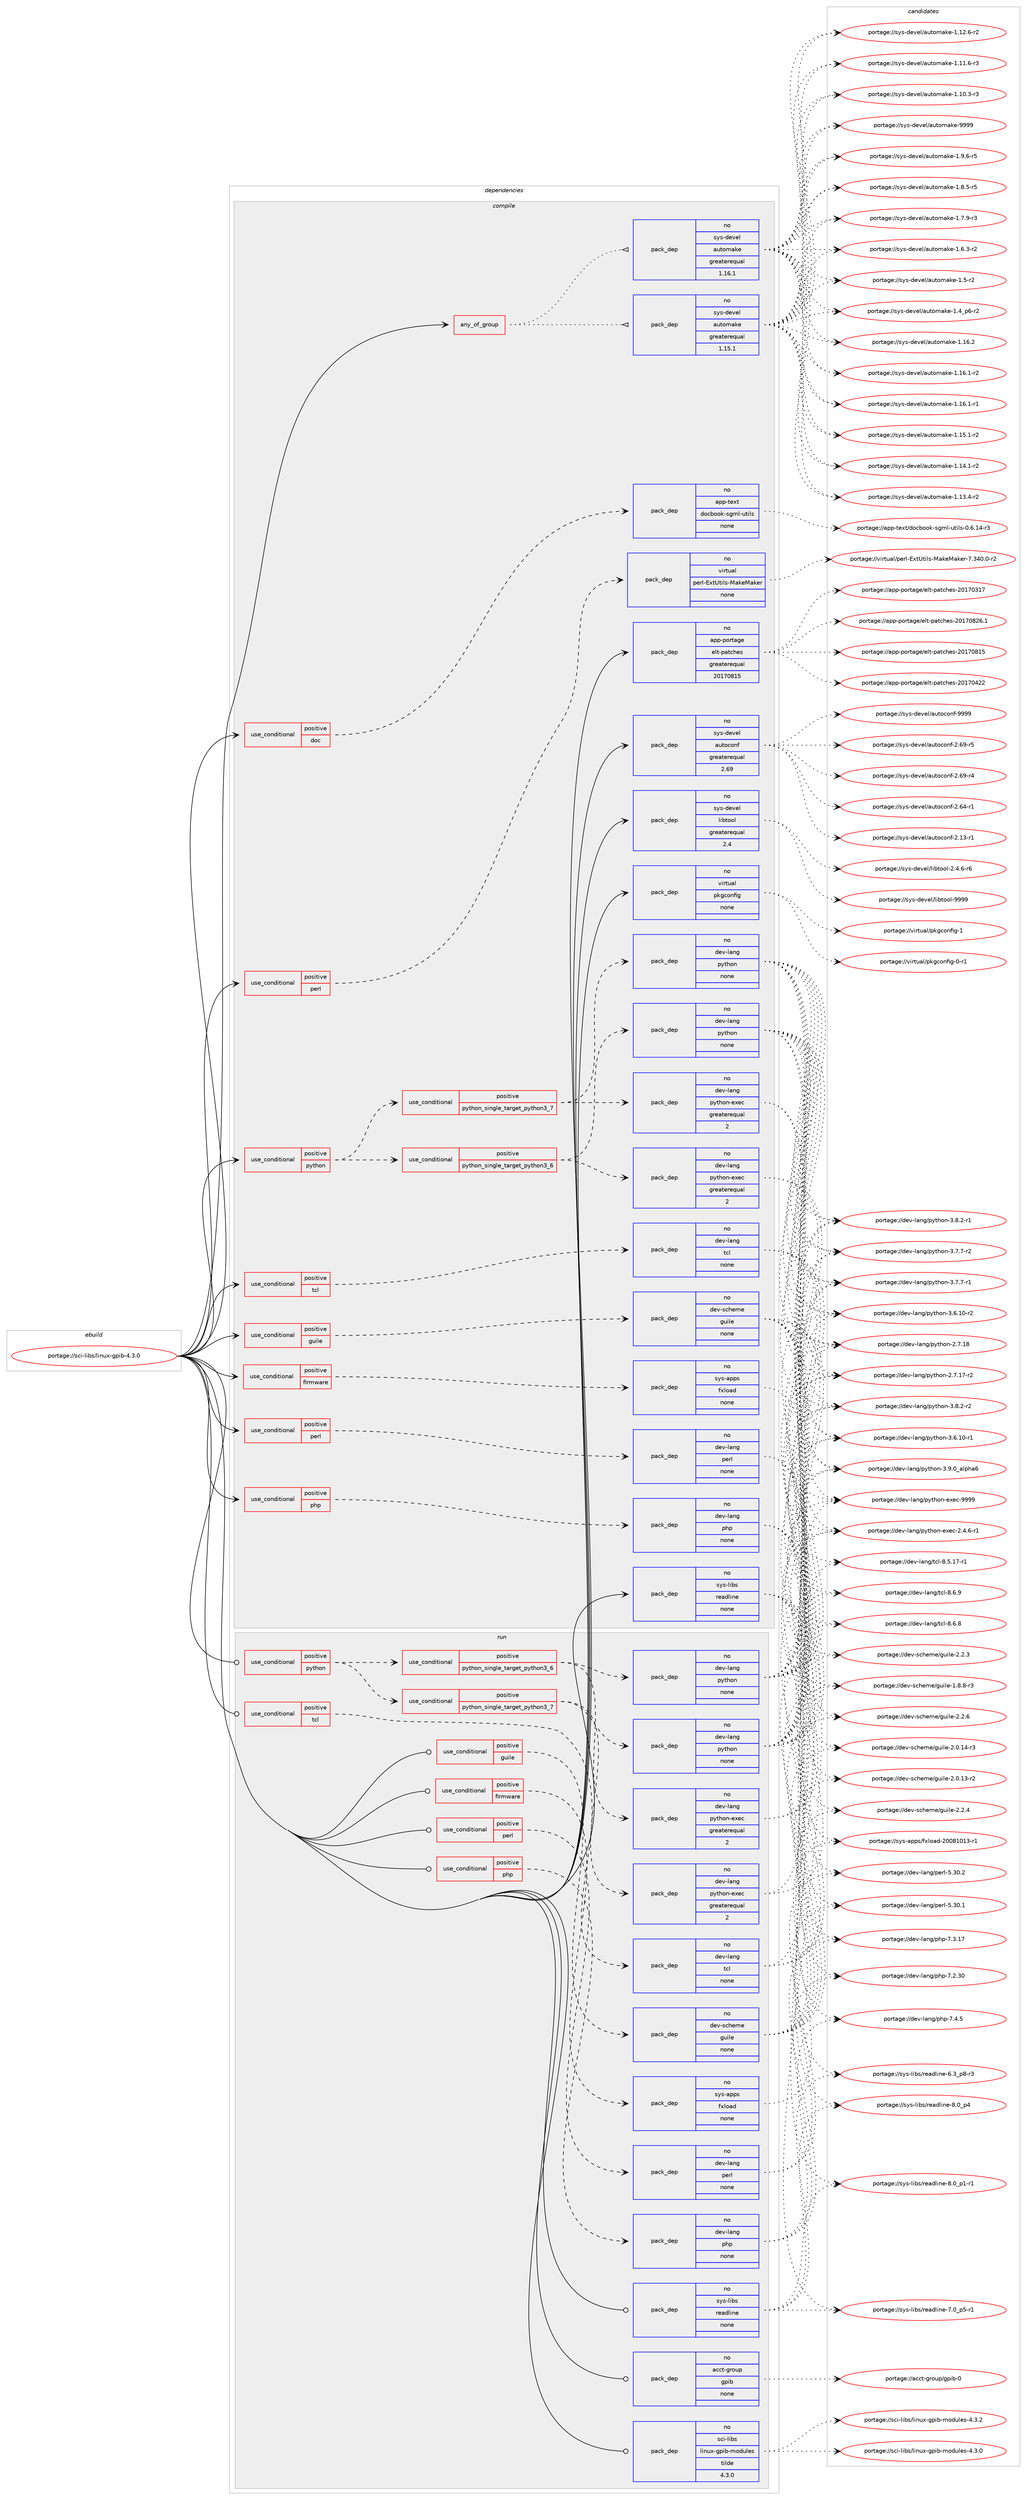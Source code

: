 digraph prolog {

# *************
# Graph options
# *************

newrank=true;
concentrate=true;
compound=true;
graph [rankdir=LR,fontname=Helvetica,fontsize=10,ranksep=1.5];#, ranksep=2.5, nodesep=0.2];
edge  [arrowhead=vee];
node  [fontname=Helvetica,fontsize=10];

# **********
# The ebuild
# **********

subgraph cluster_leftcol {
color=gray;
rank=same;
label=<<i>ebuild</i>>;
id [label="portage://sci-libs/linux-gpib-4.3.0", color=red, width=4, href="../sci-libs/linux-gpib-4.3.0.svg"];
}

# ****************
# The dependencies
# ****************

subgraph cluster_midcol {
color=gray;
label=<<i>dependencies</i>>;
subgraph cluster_compile {
fillcolor="#eeeeee";
style=filled;
label=<<i>compile</i>>;
subgraph any114 {
dependency9931 [label=<<TABLE BORDER="0" CELLBORDER="1" CELLSPACING="0" CELLPADDING="4"><TR><TD CELLPADDING="10">any_of_group</TD></TR></TABLE>>, shape=none, color=red];subgraph pack7946 {
dependency9932 [label=<<TABLE BORDER="0" CELLBORDER="1" CELLSPACING="0" CELLPADDING="4" WIDTH="220"><TR><TD ROWSPAN="6" CELLPADDING="30">pack_dep</TD></TR><TR><TD WIDTH="110">no</TD></TR><TR><TD>sys-devel</TD></TR><TR><TD>automake</TD></TR><TR><TD>greaterequal</TD></TR><TR><TD>1.16.1</TD></TR></TABLE>>, shape=none, color=blue];
}
dependency9931:e -> dependency9932:w [weight=20,style="dotted",arrowhead="oinv"];
subgraph pack7947 {
dependency9933 [label=<<TABLE BORDER="0" CELLBORDER="1" CELLSPACING="0" CELLPADDING="4" WIDTH="220"><TR><TD ROWSPAN="6" CELLPADDING="30">pack_dep</TD></TR><TR><TD WIDTH="110">no</TD></TR><TR><TD>sys-devel</TD></TR><TR><TD>automake</TD></TR><TR><TD>greaterequal</TD></TR><TR><TD>1.15.1</TD></TR></TABLE>>, shape=none, color=blue];
}
dependency9931:e -> dependency9933:w [weight=20,style="dotted",arrowhead="oinv"];
}
id:e -> dependency9931:w [weight=20,style="solid",arrowhead="vee"];
subgraph cond1862 {
dependency9934 [label=<<TABLE BORDER="0" CELLBORDER="1" CELLSPACING="0" CELLPADDING="4"><TR><TD ROWSPAN="3" CELLPADDING="10">use_conditional</TD></TR><TR><TD>positive</TD></TR><TR><TD>doc</TD></TR></TABLE>>, shape=none, color=red];
subgraph pack7948 {
dependency9935 [label=<<TABLE BORDER="0" CELLBORDER="1" CELLSPACING="0" CELLPADDING="4" WIDTH="220"><TR><TD ROWSPAN="6" CELLPADDING="30">pack_dep</TD></TR><TR><TD WIDTH="110">no</TD></TR><TR><TD>app-text</TD></TR><TR><TD>docbook-sgml-utils</TD></TR><TR><TD>none</TD></TR><TR><TD></TD></TR></TABLE>>, shape=none, color=blue];
}
dependency9934:e -> dependency9935:w [weight=20,style="dashed",arrowhead="vee"];
}
id:e -> dependency9934:w [weight=20,style="solid",arrowhead="vee"];
subgraph cond1863 {
dependency9936 [label=<<TABLE BORDER="0" CELLBORDER="1" CELLSPACING="0" CELLPADDING="4"><TR><TD ROWSPAN="3" CELLPADDING="10">use_conditional</TD></TR><TR><TD>positive</TD></TR><TR><TD>firmware</TD></TR></TABLE>>, shape=none, color=red];
subgraph pack7949 {
dependency9937 [label=<<TABLE BORDER="0" CELLBORDER="1" CELLSPACING="0" CELLPADDING="4" WIDTH="220"><TR><TD ROWSPAN="6" CELLPADDING="30">pack_dep</TD></TR><TR><TD WIDTH="110">no</TD></TR><TR><TD>sys-apps</TD></TR><TR><TD>fxload</TD></TR><TR><TD>none</TD></TR><TR><TD></TD></TR></TABLE>>, shape=none, color=blue];
}
dependency9936:e -> dependency9937:w [weight=20,style="dashed",arrowhead="vee"];
}
id:e -> dependency9936:w [weight=20,style="solid",arrowhead="vee"];
subgraph cond1864 {
dependency9938 [label=<<TABLE BORDER="0" CELLBORDER="1" CELLSPACING="0" CELLPADDING="4"><TR><TD ROWSPAN="3" CELLPADDING="10">use_conditional</TD></TR><TR><TD>positive</TD></TR><TR><TD>guile</TD></TR></TABLE>>, shape=none, color=red];
subgraph pack7950 {
dependency9939 [label=<<TABLE BORDER="0" CELLBORDER="1" CELLSPACING="0" CELLPADDING="4" WIDTH="220"><TR><TD ROWSPAN="6" CELLPADDING="30">pack_dep</TD></TR><TR><TD WIDTH="110">no</TD></TR><TR><TD>dev-scheme</TD></TR><TR><TD>guile</TD></TR><TR><TD>none</TD></TR><TR><TD></TD></TR></TABLE>>, shape=none, color=blue];
}
dependency9938:e -> dependency9939:w [weight=20,style="dashed",arrowhead="vee"];
}
id:e -> dependency9938:w [weight=20,style="solid",arrowhead="vee"];
subgraph cond1865 {
dependency9940 [label=<<TABLE BORDER="0" CELLBORDER="1" CELLSPACING="0" CELLPADDING="4"><TR><TD ROWSPAN="3" CELLPADDING="10">use_conditional</TD></TR><TR><TD>positive</TD></TR><TR><TD>perl</TD></TR></TABLE>>, shape=none, color=red];
subgraph pack7951 {
dependency9941 [label=<<TABLE BORDER="0" CELLBORDER="1" CELLSPACING="0" CELLPADDING="4" WIDTH="220"><TR><TD ROWSPAN="6" CELLPADDING="30">pack_dep</TD></TR><TR><TD WIDTH="110">no</TD></TR><TR><TD>dev-lang</TD></TR><TR><TD>perl</TD></TR><TR><TD>none</TD></TR><TR><TD></TD></TR></TABLE>>, shape=none, color=blue];
}
dependency9940:e -> dependency9941:w [weight=20,style="dashed",arrowhead="vee"];
}
id:e -> dependency9940:w [weight=20,style="solid",arrowhead="vee"];
subgraph cond1866 {
dependency9942 [label=<<TABLE BORDER="0" CELLBORDER="1" CELLSPACING="0" CELLPADDING="4"><TR><TD ROWSPAN="3" CELLPADDING="10">use_conditional</TD></TR><TR><TD>positive</TD></TR><TR><TD>perl</TD></TR></TABLE>>, shape=none, color=red];
subgraph pack7952 {
dependency9943 [label=<<TABLE BORDER="0" CELLBORDER="1" CELLSPACING="0" CELLPADDING="4" WIDTH="220"><TR><TD ROWSPAN="6" CELLPADDING="30">pack_dep</TD></TR><TR><TD WIDTH="110">no</TD></TR><TR><TD>virtual</TD></TR><TR><TD>perl-ExtUtils-MakeMaker</TD></TR><TR><TD>none</TD></TR><TR><TD></TD></TR></TABLE>>, shape=none, color=blue];
}
dependency9942:e -> dependency9943:w [weight=20,style="dashed",arrowhead="vee"];
}
id:e -> dependency9942:w [weight=20,style="solid",arrowhead="vee"];
subgraph cond1867 {
dependency9944 [label=<<TABLE BORDER="0" CELLBORDER="1" CELLSPACING="0" CELLPADDING="4"><TR><TD ROWSPAN="3" CELLPADDING="10">use_conditional</TD></TR><TR><TD>positive</TD></TR><TR><TD>php</TD></TR></TABLE>>, shape=none, color=red];
subgraph pack7953 {
dependency9945 [label=<<TABLE BORDER="0" CELLBORDER="1" CELLSPACING="0" CELLPADDING="4" WIDTH="220"><TR><TD ROWSPAN="6" CELLPADDING="30">pack_dep</TD></TR><TR><TD WIDTH="110">no</TD></TR><TR><TD>dev-lang</TD></TR><TR><TD>php</TD></TR><TR><TD>none</TD></TR><TR><TD></TD></TR></TABLE>>, shape=none, color=blue];
}
dependency9944:e -> dependency9945:w [weight=20,style="dashed",arrowhead="vee"];
}
id:e -> dependency9944:w [weight=20,style="solid",arrowhead="vee"];
subgraph cond1868 {
dependency9946 [label=<<TABLE BORDER="0" CELLBORDER="1" CELLSPACING="0" CELLPADDING="4"><TR><TD ROWSPAN="3" CELLPADDING="10">use_conditional</TD></TR><TR><TD>positive</TD></TR><TR><TD>python</TD></TR></TABLE>>, shape=none, color=red];
subgraph cond1869 {
dependency9947 [label=<<TABLE BORDER="0" CELLBORDER="1" CELLSPACING="0" CELLPADDING="4"><TR><TD ROWSPAN="3" CELLPADDING="10">use_conditional</TD></TR><TR><TD>positive</TD></TR><TR><TD>python_single_target_python3_6</TD></TR></TABLE>>, shape=none, color=red];
subgraph pack7954 {
dependency9948 [label=<<TABLE BORDER="0" CELLBORDER="1" CELLSPACING="0" CELLPADDING="4" WIDTH="220"><TR><TD ROWSPAN="6" CELLPADDING="30">pack_dep</TD></TR><TR><TD WIDTH="110">no</TD></TR><TR><TD>dev-lang</TD></TR><TR><TD>python</TD></TR><TR><TD>none</TD></TR><TR><TD></TD></TR></TABLE>>, shape=none, color=blue];
}
dependency9947:e -> dependency9948:w [weight=20,style="dashed",arrowhead="vee"];
subgraph pack7955 {
dependency9949 [label=<<TABLE BORDER="0" CELLBORDER="1" CELLSPACING="0" CELLPADDING="4" WIDTH="220"><TR><TD ROWSPAN="6" CELLPADDING="30">pack_dep</TD></TR><TR><TD WIDTH="110">no</TD></TR><TR><TD>dev-lang</TD></TR><TR><TD>python-exec</TD></TR><TR><TD>greaterequal</TD></TR><TR><TD>2</TD></TR></TABLE>>, shape=none, color=blue];
}
dependency9947:e -> dependency9949:w [weight=20,style="dashed",arrowhead="vee"];
}
dependency9946:e -> dependency9947:w [weight=20,style="dashed",arrowhead="vee"];
subgraph cond1870 {
dependency9950 [label=<<TABLE BORDER="0" CELLBORDER="1" CELLSPACING="0" CELLPADDING="4"><TR><TD ROWSPAN="3" CELLPADDING="10">use_conditional</TD></TR><TR><TD>positive</TD></TR><TR><TD>python_single_target_python3_7</TD></TR></TABLE>>, shape=none, color=red];
subgraph pack7956 {
dependency9951 [label=<<TABLE BORDER="0" CELLBORDER="1" CELLSPACING="0" CELLPADDING="4" WIDTH="220"><TR><TD ROWSPAN="6" CELLPADDING="30">pack_dep</TD></TR><TR><TD WIDTH="110">no</TD></TR><TR><TD>dev-lang</TD></TR><TR><TD>python</TD></TR><TR><TD>none</TD></TR><TR><TD></TD></TR></TABLE>>, shape=none, color=blue];
}
dependency9950:e -> dependency9951:w [weight=20,style="dashed",arrowhead="vee"];
subgraph pack7957 {
dependency9952 [label=<<TABLE BORDER="0" CELLBORDER="1" CELLSPACING="0" CELLPADDING="4" WIDTH="220"><TR><TD ROWSPAN="6" CELLPADDING="30">pack_dep</TD></TR><TR><TD WIDTH="110">no</TD></TR><TR><TD>dev-lang</TD></TR><TR><TD>python-exec</TD></TR><TR><TD>greaterequal</TD></TR><TR><TD>2</TD></TR></TABLE>>, shape=none, color=blue];
}
dependency9950:e -> dependency9952:w [weight=20,style="dashed",arrowhead="vee"];
}
dependency9946:e -> dependency9950:w [weight=20,style="dashed",arrowhead="vee"];
}
id:e -> dependency9946:w [weight=20,style="solid",arrowhead="vee"];
subgraph cond1871 {
dependency9953 [label=<<TABLE BORDER="0" CELLBORDER="1" CELLSPACING="0" CELLPADDING="4"><TR><TD ROWSPAN="3" CELLPADDING="10">use_conditional</TD></TR><TR><TD>positive</TD></TR><TR><TD>tcl</TD></TR></TABLE>>, shape=none, color=red];
subgraph pack7958 {
dependency9954 [label=<<TABLE BORDER="0" CELLBORDER="1" CELLSPACING="0" CELLPADDING="4" WIDTH="220"><TR><TD ROWSPAN="6" CELLPADDING="30">pack_dep</TD></TR><TR><TD WIDTH="110">no</TD></TR><TR><TD>dev-lang</TD></TR><TR><TD>tcl</TD></TR><TR><TD>none</TD></TR><TR><TD></TD></TR></TABLE>>, shape=none, color=blue];
}
dependency9953:e -> dependency9954:w [weight=20,style="dashed",arrowhead="vee"];
}
id:e -> dependency9953:w [weight=20,style="solid",arrowhead="vee"];
subgraph pack7959 {
dependency9955 [label=<<TABLE BORDER="0" CELLBORDER="1" CELLSPACING="0" CELLPADDING="4" WIDTH="220"><TR><TD ROWSPAN="6" CELLPADDING="30">pack_dep</TD></TR><TR><TD WIDTH="110">no</TD></TR><TR><TD>app-portage</TD></TR><TR><TD>elt-patches</TD></TR><TR><TD>greaterequal</TD></TR><TR><TD>20170815</TD></TR></TABLE>>, shape=none, color=blue];
}
id:e -> dependency9955:w [weight=20,style="solid",arrowhead="vee"];
subgraph pack7960 {
dependency9956 [label=<<TABLE BORDER="0" CELLBORDER="1" CELLSPACING="0" CELLPADDING="4" WIDTH="220"><TR><TD ROWSPAN="6" CELLPADDING="30">pack_dep</TD></TR><TR><TD WIDTH="110">no</TD></TR><TR><TD>sys-devel</TD></TR><TR><TD>autoconf</TD></TR><TR><TD>greaterequal</TD></TR><TR><TD>2.69</TD></TR></TABLE>>, shape=none, color=blue];
}
id:e -> dependency9956:w [weight=20,style="solid",arrowhead="vee"];
subgraph pack7961 {
dependency9957 [label=<<TABLE BORDER="0" CELLBORDER="1" CELLSPACING="0" CELLPADDING="4" WIDTH="220"><TR><TD ROWSPAN="6" CELLPADDING="30">pack_dep</TD></TR><TR><TD WIDTH="110">no</TD></TR><TR><TD>sys-devel</TD></TR><TR><TD>libtool</TD></TR><TR><TD>greaterequal</TD></TR><TR><TD>2.4</TD></TR></TABLE>>, shape=none, color=blue];
}
id:e -> dependency9957:w [weight=20,style="solid",arrowhead="vee"];
subgraph pack7962 {
dependency9958 [label=<<TABLE BORDER="0" CELLBORDER="1" CELLSPACING="0" CELLPADDING="4" WIDTH="220"><TR><TD ROWSPAN="6" CELLPADDING="30">pack_dep</TD></TR><TR><TD WIDTH="110">no</TD></TR><TR><TD>sys-libs</TD></TR><TR><TD>readline</TD></TR><TR><TD>none</TD></TR><TR><TD></TD></TR></TABLE>>, shape=none, color=blue];
}
id:e -> dependency9958:w [weight=20,style="solid",arrowhead="vee"];
subgraph pack7963 {
dependency9959 [label=<<TABLE BORDER="0" CELLBORDER="1" CELLSPACING="0" CELLPADDING="4" WIDTH="220"><TR><TD ROWSPAN="6" CELLPADDING="30">pack_dep</TD></TR><TR><TD WIDTH="110">no</TD></TR><TR><TD>virtual</TD></TR><TR><TD>pkgconfig</TD></TR><TR><TD>none</TD></TR><TR><TD></TD></TR></TABLE>>, shape=none, color=blue];
}
id:e -> dependency9959:w [weight=20,style="solid",arrowhead="vee"];
}
subgraph cluster_compileandrun {
fillcolor="#eeeeee";
style=filled;
label=<<i>compile and run</i>>;
}
subgraph cluster_run {
fillcolor="#eeeeee";
style=filled;
label=<<i>run</i>>;
subgraph cond1872 {
dependency9960 [label=<<TABLE BORDER="0" CELLBORDER="1" CELLSPACING="0" CELLPADDING="4"><TR><TD ROWSPAN="3" CELLPADDING="10">use_conditional</TD></TR><TR><TD>positive</TD></TR><TR><TD>firmware</TD></TR></TABLE>>, shape=none, color=red];
subgraph pack7964 {
dependency9961 [label=<<TABLE BORDER="0" CELLBORDER="1" CELLSPACING="0" CELLPADDING="4" WIDTH="220"><TR><TD ROWSPAN="6" CELLPADDING="30">pack_dep</TD></TR><TR><TD WIDTH="110">no</TD></TR><TR><TD>sys-apps</TD></TR><TR><TD>fxload</TD></TR><TR><TD>none</TD></TR><TR><TD></TD></TR></TABLE>>, shape=none, color=blue];
}
dependency9960:e -> dependency9961:w [weight=20,style="dashed",arrowhead="vee"];
}
id:e -> dependency9960:w [weight=20,style="solid",arrowhead="odot"];
subgraph cond1873 {
dependency9962 [label=<<TABLE BORDER="0" CELLBORDER="1" CELLSPACING="0" CELLPADDING="4"><TR><TD ROWSPAN="3" CELLPADDING="10">use_conditional</TD></TR><TR><TD>positive</TD></TR><TR><TD>guile</TD></TR></TABLE>>, shape=none, color=red];
subgraph pack7965 {
dependency9963 [label=<<TABLE BORDER="0" CELLBORDER="1" CELLSPACING="0" CELLPADDING="4" WIDTH="220"><TR><TD ROWSPAN="6" CELLPADDING="30">pack_dep</TD></TR><TR><TD WIDTH="110">no</TD></TR><TR><TD>dev-scheme</TD></TR><TR><TD>guile</TD></TR><TR><TD>none</TD></TR><TR><TD></TD></TR></TABLE>>, shape=none, color=blue];
}
dependency9962:e -> dependency9963:w [weight=20,style="dashed",arrowhead="vee"];
}
id:e -> dependency9962:w [weight=20,style="solid",arrowhead="odot"];
subgraph cond1874 {
dependency9964 [label=<<TABLE BORDER="0" CELLBORDER="1" CELLSPACING="0" CELLPADDING="4"><TR><TD ROWSPAN="3" CELLPADDING="10">use_conditional</TD></TR><TR><TD>positive</TD></TR><TR><TD>perl</TD></TR></TABLE>>, shape=none, color=red];
subgraph pack7966 {
dependency9965 [label=<<TABLE BORDER="0" CELLBORDER="1" CELLSPACING="0" CELLPADDING="4" WIDTH="220"><TR><TD ROWSPAN="6" CELLPADDING="30">pack_dep</TD></TR><TR><TD WIDTH="110">no</TD></TR><TR><TD>dev-lang</TD></TR><TR><TD>perl</TD></TR><TR><TD>none</TD></TR><TR><TD></TD></TR></TABLE>>, shape=none, color=blue];
}
dependency9964:e -> dependency9965:w [weight=20,style="dashed",arrowhead="vee"];
}
id:e -> dependency9964:w [weight=20,style="solid",arrowhead="odot"];
subgraph cond1875 {
dependency9966 [label=<<TABLE BORDER="0" CELLBORDER="1" CELLSPACING="0" CELLPADDING="4"><TR><TD ROWSPAN="3" CELLPADDING="10">use_conditional</TD></TR><TR><TD>positive</TD></TR><TR><TD>php</TD></TR></TABLE>>, shape=none, color=red];
subgraph pack7967 {
dependency9967 [label=<<TABLE BORDER="0" CELLBORDER="1" CELLSPACING="0" CELLPADDING="4" WIDTH="220"><TR><TD ROWSPAN="6" CELLPADDING="30">pack_dep</TD></TR><TR><TD WIDTH="110">no</TD></TR><TR><TD>dev-lang</TD></TR><TR><TD>php</TD></TR><TR><TD>none</TD></TR><TR><TD></TD></TR></TABLE>>, shape=none, color=blue];
}
dependency9966:e -> dependency9967:w [weight=20,style="dashed",arrowhead="vee"];
}
id:e -> dependency9966:w [weight=20,style="solid",arrowhead="odot"];
subgraph cond1876 {
dependency9968 [label=<<TABLE BORDER="0" CELLBORDER="1" CELLSPACING="0" CELLPADDING="4"><TR><TD ROWSPAN="3" CELLPADDING="10">use_conditional</TD></TR><TR><TD>positive</TD></TR><TR><TD>python</TD></TR></TABLE>>, shape=none, color=red];
subgraph cond1877 {
dependency9969 [label=<<TABLE BORDER="0" CELLBORDER="1" CELLSPACING="0" CELLPADDING="4"><TR><TD ROWSPAN="3" CELLPADDING="10">use_conditional</TD></TR><TR><TD>positive</TD></TR><TR><TD>python_single_target_python3_6</TD></TR></TABLE>>, shape=none, color=red];
subgraph pack7968 {
dependency9970 [label=<<TABLE BORDER="0" CELLBORDER="1" CELLSPACING="0" CELLPADDING="4" WIDTH="220"><TR><TD ROWSPAN="6" CELLPADDING="30">pack_dep</TD></TR><TR><TD WIDTH="110">no</TD></TR><TR><TD>dev-lang</TD></TR><TR><TD>python</TD></TR><TR><TD>none</TD></TR><TR><TD></TD></TR></TABLE>>, shape=none, color=blue];
}
dependency9969:e -> dependency9970:w [weight=20,style="dashed",arrowhead="vee"];
subgraph pack7969 {
dependency9971 [label=<<TABLE BORDER="0" CELLBORDER="1" CELLSPACING="0" CELLPADDING="4" WIDTH="220"><TR><TD ROWSPAN="6" CELLPADDING="30">pack_dep</TD></TR><TR><TD WIDTH="110">no</TD></TR><TR><TD>dev-lang</TD></TR><TR><TD>python-exec</TD></TR><TR><TD>greaterequal</TD></TR><TR><TD>2</TD></TR></TABLE>>, shape=none, color=blue];
}
dependency9969:e -> dependency9971:w [weight=20,style="dashed",arrowhead="vee"];
}
dependency9968:e -> dependency9969:w [weight=20,style="dashed",arrowhead="vee"];
subgraph cond1878 {
dependency9972 [label=<<TABLE BORDER="0" CELLBORDER="1" CELLSPACING="0" CELLPADDING="4"><TR><TD ROWSPAN="3" CELLPADDING="10">use_conditional</TD></TR><TR><TD>positive</TD></TR><TR><TD>python_single_target_python3_7</TD></TR></TABLE>>, shape=none, color=red];
subgraph pack7970 {
dependency9973 [label=<<TABLE BORDER="0" CELLBORDER="1" CELLSPACING="0" CELLPADDING="4" WIDTH="220"><TR><TD ROWSPAN="6" CELLPADDING="30">pack_dep</TD></TR><TR><TD WIDTH="110">no</TD></TR><TR><TD>dev-lang</TD></TR><TR><TD>python</TD></TR><TR><TD>none</TD></TR><TR><TD></TD></TR></TABLE>>, shape=none, color=blue];
}
dependency9972:e -> dependency9973:w [weight=20,style="dashed",arrowhead="vee"];
subgraph pack7971 {
dependency9974 [label=<<TABLE BORDER="0" CELLBORDER="1" CELLSPACING="0" CELLPADDING="4" WIDTH="220"><TR><TD ROWSPAN="6" CELLPADDING="30">pack_dep</TD></TR><TR><TD WIDTH="110">no</TD></TR><TR><TD>dev-lang</TD></TR><TR><TD>python-exec</TD></TR><TR><TD>greaterequal</TD></TR><TR><TD>2</TD></TR></TABLE>>, shape=none, color=blue];
}
dependency9972:e -> dependency9974:w [weight=20,style="dashed",arrowhead="vee"];
}
dependency9968:e -> dependency9972:w [weight=20,style="dashed",arrowhead="vee"];
}
id:e -> dependency9968:w [weight=20,style="solid",arrowhead="odot"];
subgraph cond1879 {
dependency9975 [label=<<TABLE BORDER="0" CELLBORDER="1" CELLSPACING="0" CELLPADDING="4"><TR><TD ROWSPAN="3" CELLPADDING="10">use_conditional</TD></TR><TR><TD>positive</TD></TR><TR><TD>tcl</TD></TR></TABLE>>, shape=none, color=red];
subgraph pack7972 {
dependency9976 [label=<<TABLE BORDER="0" CELLBORDER="1" CELLSPACING="0" CELLPADDING="4" WIDTH="220"><TR><TD ROWSPAN="6" CELLPADDING="30">pack_dep</TD></TR><TR><TD WIDTH="110">no</TD></TR><TR><TD>dev-lang</TD></TR><TR><TD>tcl</TD></TR><TR><TD>none</TD></TR><TR><TD></TD></TR></TABLE>>, shape=none, color=blue];
}
dependency9975:e -> dependency9976:w [weight=20,style="dashed",arrowhead="vee"];
}
id:e -> dependency9975:w [weight=20,style="solid",arrowhead="odot"];
subgraph pack7973 {
dependency9977 [label=<<TABLE BORDER="0" CELLBORDER="1" CELLSPACING="0" CELLPADDING="4" WIDTH="220"><TR><TD ROWSPAN="6" CELLPADDING="30">pack_dep</TD></TR><TR><TD WIDTH="110">no</TD></TR><TR><TD>acct-group</TD></TR><TR><TD>gpib</TD></TR><TR><TD>none</TD></TR><TR><TD></TD></TR></TABLE>>, shape=none, color=blue];
}
id:e -> dependency9977:w [weight=20,style="solid",arrowhead="odot"];
subgraph pack7974 {
dependency9978 [label=<<TABLE BORDER="0" CELLBORDER="1" CELLSPACING="0" CELLPADDING="4" WIDTH="220"><TR><TD ROWSPAN="6" CELLPADDING="30">pack_dep</TD></TR><TR><TD WIDTH="110">no</TD></TR><TR><TD>sci-libs</TD></TR><TR><TD>linux-gpib-modules</TD></TR><TR><TD>tilde</TD></TR><TR><TD>4.3.0</TD></TR></TABLE>>, shape=none, color=blue];
}
id:e -> dependency9978:w [weight=20,style="solid",arrowhead="odot"];
subgraph pack7975 {
dependency9979 [label=<<TABLE BORDER="0" CELLBORDER="1" CELLSPACING="0" CELLPADDING="4" WIDTH="220"><TR><TD ROWSPAN="6" CELLPADDING="30">pack_dep</TD></TR><TR><TD WIDTH="110">no</TD></TR><TR><TD>sys-libs</TD></TR><TR><TD>readline</TD></TR><TR><TD>none</TD></TR><TR><TD></TD></TR></TABLE>>, shape=none, color=blue];
}
id:e -> dependency9979:w [weight=20,style="solid",arrowhead="odot"];
}
}

# **************
# The candidates
# **************

subgraph cluster_choices {
rank=same;
color=gray;
label=<<i>candidates</i>>;

subgraph choice7946 {
color=black;
nodesep=1;
choice115121115451001011181011084797117116111109971071014557575757 [label="portage://sys-devel/automake-9999", color=red, width=4,href="../sys-devel/automake-9999.svg"];
choice115121115451001011181011084797117116111109971071014549465746544511453 [label="portage://sys-devel/automake-1.9.6-r5", color=red, width=4,href="../sys-devel/automake-1.9.6-r5.svg"];
choice115121115451001011181011084797117116111109971071014549465646534511453 [label="portage://sys-devel/automake-1.8.5-r5", color=red, width=4,href="../sys-devel/automake-1.8.5-r5.svg"];
choice115121115451001011181011084797117116111109971071014549465546574511451 [label="portage://sys-devel/automake-1.7.9-r3", color=red, width=4,href="../sys-devel/automake-1.7.9-r3.svg"];
choice115121115451001011181011084797117116111109971071014549465446514511450 [label="portage://sys-devel/automake-1.6.3-r2", color=red, width=4,href="../sys-devel/automake-1.6.3-r2.svg"];
choice11512111545100101118101108479711711611110997107101454946534511450 [label="portage://sys-devel/automake-1.5-r2", color=red, width=4,href="../sys-devel/automake-1.5-r2.svg"];
choice115121115451001011181011084797117116111109971071014549465295112544511450 [label="portage://sys-devel/automake-1.4_p6-r2", color=red, width=4,href="../sys-devel/automake-1.4_p6-r2.svg"];
choice1151211154510010111810110847971171161111099710710145494649544650 [label="portage://sys-devel/automake-1.16.2", color=red, width=4,href="../sys-devel/automake-1.16.2.svg"];
choice11512111545100101118101108479711711611110997107101454946495446494511450 [label="portage://sys-devel/automake-1.16.1-r2", color=red, width=4,href="../sys-devel/automake-1.16.1-r2.svg"];
choice11512111545100101118101108479711711611110997107101454946495446494511449 [label="portage://sys-devel/automake-1.16.1-r1", color=red, width=4,href="../sys-devel/automake-1.16.1-r1.svg"];
choice11512111545100101118101108479711711611110997107101454946495346494511450 [label="portage://sys-devel/automake-1.15.1-r2", color=red, width=4,href="../sys-devel/automake-1.15.1-r2.svg"];
choice11512111545100101118101108479711711611110997107101454946495246494511450 [label="portage://sys-devel/automake-1.14.1-r2", color=red, width=4,href="../sys-devel/automake-1.14.1-r2.svg"];
choice11512111545100101118101108479711711611110997107101454946495146524511450 [label="portage://sys-devel/automake-1.13.4-r2", color=red, width=4,href="../sys-devel/automake-1.13.4-r2.svg"];
choice11512111545100101118101108479711711611110997107101454946495046544511450 [label="portage://sys-devel/automake-1.12.6-r2", color=red, width=4,href="../sys-devel/automake-1.12.6-r2.svg"];
choice11512111545100101118101108479711711611110997107101454946494946544511451 [label="portage://sys-devel/automake-1.11.6-r3", color=red, width=4,href="../sys-devel/automake-1.11.6-r3.svg"];
choice11512111545100101118101108479711711611110997107101454946494846514511451 [label="portage://sys-devel/automake-1.10.3-r3", color=red, width=4,href="../sys-devel/automake-1.10.3-r3.svg"];
dependency9932:e -> choice115121115451001011181011084797117116111109971071014557575757:w [style=dotted,weight="100"];
dependency9932:e -> choice115121115451001011181011084797117116111109971071014549465746544511453:w [style=dotted,weight="100"];
dependency9932:e -> choice115121115451001011181011084797117116111109971071014549465646534511453:w [style=dotted,weight="100"];
dependency9932:e -> choice115121115451001011181011084797117116111109971071014549465546574511451:w [style=dotted,weight="100"];
dependency9932:e -> choice115121115451001011181011084797117116111109971071014549465446514511450:w [style=dotted,weight="100"];
dependency9932:e -> choice11512111545100101118101108479711711611110997107101454946534511450:w [style=dotted,weight="100"];
dependency9932:e -> choice115121115451001011181011084797117116111109971071014549465295112544511450:w [style=dotted,weight="100"];
dependency9932:e -> choice1151211154510010111810110847971171161111099710710145494649544650:w [style=dotted,weight="100"];
dependency9932:e -> choice11512111545100101118101108479711711611110997107101454946495446494511450:w [style=dotted,weight="100"];
dependency9932:e -> choice11512111545100101118101108479711711611110997107101454946495446494511449:w [style=dotted,weight="100"];
dependency9932:e -> choice11512111545100101118101108479711711611110997107101454946495346494511450:w [style=dotted,weight="100"];
dependency9932:e -> choice11512111545100101118101108479711711611110997107101454946495246494511450:w [style=dotted,weight="100"];
dependency9932:e -> choice11512111545100101118101108479711711611110997107101454946495146524511450:w [style=dotted,weight="100"];
dependency9932:e -> choice11512111545100101118101108479711711611110997107101454946495046544511450:w [style=dotted,weight="100"];
dependency9932:e -> choice11512111545100101118101108479711711611110997107101454946494946544511451:w [style=dotted,weight="100"];
dependency9932:e -> choice11512111545100101118101108479711711611110997107101454946494846514511451:w [style=dotted,weight="100"];
}
subgraph choice7947 {
color=black;
nodesep=1;
choice115121115451001011181011084797117116111109971071014557575757 [label="portage://sys-devel/automake-9999", color=red, width=4,href="../sys-devel/automake-9999.svg"];
choice115121115451001011181011084797117116111109971071014549465746544511453 [label="portage://sys-devel/automake-1.9.6-r5", color=red, width=4,href="../sys-devel/automake-1.9.6-r5.svg"];
choice115121115451001011181011084797117116111109971071014549465646534511453 [label="portage://sys-devel/automake-1.8.5-r5", color=red, width=4,href="../sys-devel/automake-1.8.5-r5.svg"];
choice115121115451001011181011084797117116111109971071014549465546574511451 [label="portage://sys-devel/automake-1.7.9-r3", color=red, width=4,href="../sys-devel/automake-1.7.9-r3.svg"];
choice115121115451001011181011084797117116111109971071014549465446514511450 [label="portage://sys-devel/automake-1.6.3-r2", color=red, width=4,href="../sys-devel/automake-1.6.3-r2.svg"];
choice11512111545100101118101108479711711611110997107101454946534511450 [label="portage://sys-devel/automake-1.5-r2", color=red, width=4,href="../sys-devel/automake-1.5-r2.svg"];
choice115121115451001011181011084797117116111109971071014549465295112544511450 [label="portage://sys-devel/automake-1.4_p6-r2", color=red, width=4,href="../sys-devel/automake-1.4_p6-r2.svg"];
choice1151211154510010111810110847971171161111099710710145494649544650 [label="portage://sys-devel/automake-1.16.2", color=red, width=4,href="../sys-devel/automake-1.16.2.svg"];
choice11512111545100101118101108479711711611110997107101454946495446494511450 [label="portage://sys-devel/automake-1.16.1-r2", color=red, width=4,href="../sys-devel/automake-1.16.1-r2.svg"];
choice11512111545100101118101108479711711611110997107101454946495446494511449 [label="portage://sys-devel/automake-1.16.1-r1", color=red, width=4,href="../sys-devel/automake-1.16.1-r1.svg"];
choice11512111545100101118101108479711711611110997107101454946495346494511450 [label="portage://sys-devel/automake-1.15.1-r2", color=red, width=4,href="../sys-devel/automake-1.15.1-r2.svg"];
choice11512111545100101118101108479711711611110997107101454946495246494511450 [label="portage://sys-devel/automake-1.14.1-r2", color=red, width=4,href="../sys-devel/automake-1.14.1-r2.svg"];
choice11512111545100101118101108479711711611110997107101454946495146524511450 [label="portage://sys-devel/automake-1.13.4-r2", color=red, width=4,href="../sys-devel/automake-1.13.4-r2.svg"];
choice11512111545100101118101108479711711611110997107101454946495046544511450 [label="portage://sys-devel/automake-1.12.6-r2", color=red, width=4,href="../sys-devel/automake-1.12.6-r2.svg"];
choice11512111545100101118101108479711711611110997107101454946494946544511451 [label="portage://sys-devel/automake-1.11.6-r3", color=red, width=4,href="../sys-devel/automake-1.11.6-r3.svg"];
choice11512111545100101118101108479711711611110997107101454946494846514511451 [label="portage://sys-devel/automake-1.10.3-r3", color=red, width=4,href="../sys-devel/automake-1.10.3-r3.svg"];
dependency9933:e -> choice115121115451001011181011084797117116111109971071014557575757:w [style=dotted,weight="100"];
dependency9933:e -> choice115121115451001011181011084797117116111109971071014549465746544511453:w [style=dotted,weight="100"];
dependency9933:e -> choice115121115451001011181011084797117116111109971071014549465646534511453:w [style=dotted,weight="100"];
dependency9933:e -> choice115121115451001011181011084797117116111109971071014549465546574511451:w [style=dotted,weight="100"];
dependency9933:e -> choice115121115451001011181011084797117116111109971071014549465446514511450:w [style=dotted,weight="100"];
dependency9933:e -> choice11512111545100101118101108479711711611110997107101454946534511450:w [style=dotted,weight="100"];
dependency9933:e -> choice115121115451001011181011084797117116111109971071014549465295112544511450:w [style=dotted,weight="100"];
dependency9933:e -> choice1151211154510010111810110847971171161111099710710145494649544650:w [style=dotted,weight="100"];
dependency9933:e -> choice11512111545100101118101108479711711611110997107101454946495446494511450:w [style=dotted,weight="100"];
dependency9933:e -> choice11512111545100101118101108479711711611110997107101454946495446494511449:w [style=dotted,weight="100"];
dependency9933:e -> choice11512111545100101118101108479711711611110997107101454946495346494511450:w [style=dotted,weight="100"];
dependency9933:e -> choice11512111545100101118101108479711711611110997107101454946495246494511450:w [style=dotted,weight="100"];
dependency9933:e -> choice11512111545100101118101108479711711611110997107101454946495146524511450:w [style=dotted,weight="100"];
dependency9933:e -> choice11512111545100101118101108479711711611110997107101454946495046544511450:w [style=dotted,weight="100"];
dependency9933:e -> choice11512111545100101118101108479711711611110997107101454946494946544511451:w [style=dotted,weight="100"];
dependency9933:e -> choice11512111545100101118101108479711711611110997107101454946494846514511451:w [style=dotted,weight="100"];
}
subgraph choice7948 {
color=black;
nodesep=1;
choice97112112451161011201164710011199981111111074511510310910845117116105108115454846544649524511451 [label="portage://app-text/docbook-sgml-utils-0.6.14-r3", color=red, width=4,href="../app-text/docbook-sgml-utils-0.6.14-r3.svg"];
dependency9935:e -> choice97112112451161011201164710011199981111111074511510310910845117116105108115454846544649524511451:w [style=dotted,weight="100"];
}
subgraph choice7949 {
color=black;
nodesep=1;
choice115121115459711211211547102120108111971004550484856494849514511449 [label="portage://sys-apps/fxload-20081013-r1", color=red, width=4,href="../sys-apps/fxload-20081013-r1.svg"];
dependency9937:e -> choice115121115459711211211547102120108111971004550484856494849514511449:w [style=dotted,weight="100"];
}
subgraph choice7950 {
color=black;
nodesep=1;
choice100101118451159910410110910147103117105108101455046504654 [label="portage://dev-scheme/guile-2.2.6", color=red, width=4,href="../dev-scheme/guile-2.2.6.svg"];
choice100101118451159910410110910147103117105108101455046504652 [label="portage://dev-scheme/guile-2.2.4", color=red, width=4,href="../dev-scheme/guile-2.2.4.svg"];
choice100101118451159910410110910147103117105108101455046504651 [label="portage://dev-scheme/guile-2.2.3", color=red, width=4,href="../dev-scheme/guile-2.2.3.svg"];
choice100101118451159910410110910147103117105108101455046484649524511451 [label="portage://dev-scheme/guile-2.0.14-r3", color=red, width=4,href="../dev-scheme/guile-2.0.14-r3.svg"];
choice100101118451159910410110910147103117105108101455046484649514511450 [label="portage://dev-scheme/guile-2.0.13-r2", color=red, width=4,href="../dev-scheme/guile-2.0.13-r2.svg"];
choice1001011184511599104101109101471031171051081014549465646564511451 [label="portage://dev-scheme/guile-1.8.8-r3", color=red, width=4,href="../dev-scheme/guile-1.8.8-r3.svg"];
dependency9939:e -> choice100101118451159910410110910147103117105108101455046504654:w [style=dotted,weight="100"];
dependency9939:e -> choice100101118451159910410110910147103117105108101455046504652:w [style=dotted,weight="100"];
dependency9939:e -> choice100101118451159910410110910147103117105108101455046504651:w [style=dotted,weight="100"];
dependency9939:e -> choice100101118451159910410110910147103117105108101455046484649524511451:w [style=dotted,weight="100"];
dependency9939:e -> choice100101118451159910410110910147103117105108101455046484649514511450:w [style=dotted,weight="100"];
dependency9939:e -> choice1001011184511599104101109101471031171051081014549465646564511451:w [style=dotted,weight="100"];
}
subgraph choice7951 {
color=black;
nodesep=1;
choice10010111845108971101034711210111410845534651484650 [label="portage://dev-lang/perl-5.30.2", color=red, width=4,href="../dev-lang/perl-5.30.2.svg"];
choice10010111845108971101034711210111410845534651484649 [label="portage://dev-lang/perl-5.30.1", color=red, width=4,href="../dev-lang/perl-5.30.1.svg"];
dependency9941:e -> choice10010111845108971101034711210111410845534651484650:w [style=dotted,weight="100"];
dependency9941:e -> choice10010111845108971101034711210111410845534651484649:w [style=dotted,weight="100"];
}
subgraph choice7952 {
color=black;
nodesep=1;
choice1181051141161179710847112101114108456912011685116105108115457797107101779710710111445554651524846484511450 [label="portage://virtual/perl-ExtUtils-MakeMaker-7.340.0-r2", color=red, width=4,href="../virtual/perl-ExtUtils-MakeMaker-7.340.0-r2.svg"];
dependency9943:e -> choice1181051141161179710847112101114108456912011685116105108115457797107101779710710111445554651524846484511450:w [style=dotted,weight="100"];
}
subgraph choice7953 {
color=black;
nodesep=1;
choice100101118451089711010347112104112455546524653 [label="portage://dev-lang/php-7.4.5", color=red, width=4,href="../dev-lang/php-7.4.5.svg"];
choice10010111845108971101034711210411245554651464955 [label="portage://dev-lang/php-7.3.17", color=red, width=4,href="../dev-lang/php-7.3.17.svg"];
choice10010111845108971101034711210411245554650465148 [label="portage://dev-lang/php-7.2.30", color=red, width=4,href="../dev-lang/php-7.2.30.svg"];
dependency9945:e -> choice100101118451089711010347112104112455546524653:w [style=dotted,weight="100"];
dependency9945:e -> choice10010111845108971101034711210411245554651464955:w [style=dotted,weight="100"];
dependency9945:e -> choice10010111845108971101034711210411245554650465148:w [style=dotted,weight="100"];
}
subgraph choice7954 {
color=black;
nodesep=1;
choice10010111845108971101034711212111610411111045514657464895971081121049754 [label="portage://dev-lang/python-3.9.0_alpha6", color=red, width=4,href="../dev-lang/python-3.9.0_alpha6.svg"];
choice1001011184510897110103471121211161041111104551465646504511450 [label="portage://dev-lang/python-3.8.2-r2", color=red, width=4,href="../dev-lang/python-3.8.2-r2.svg"];
choice1001011184510897110103471121211161041111104551465646504511449 [label="portage://dev-lang/python-3.8.2-r1", color=red, width=4,href="../dev-lang/python-3.8.2-r1.svg"];
choice1001011184510897110103471121211161041111104551465546554511450 [label="portage://dev-lang/python-3.7.7-r2", color=red, width=4,href="../dev-lang/python-3.7.7-r2.svg"];
choice1001011184510897110103471121211161041111104551465546554511449 [label="portage://dev-lang/python-3.7.7-r1", color=red, width=4,href="../dev-lang/python-3.7.7-r1.svg"];
choice100101118451089711010347112121116104111110455146544649484511450 [label="portage://dev-lang/python-3.6.10-r2", color=red, width=4,href="../dev-lang/python-3.6.10-r2.svg"];
choice100101118451089711010347112121116104111110455146544649484511449 [label="portage://dev-lang/python-3.6.10-r1", color=red, width=4,href="../dev-lang/python-3.6.10-r1.svg"];
choice10010111845108971101034711212111610411111045504655464956 [label="portage://dev-lang/python-2.7.18", color=red, width=4,href="../dev-lang/python-2.7.18.svg"];
choice100101118451089711010347112121116104111110455046554649554511450 [label="portage://dev-lang/python-2.7.17-r2", color=red, width=4,href="../dev-lang/python-2.7.17-r2.svg"];
dependency9948:e -> choice10010111845108971101034711212111610411111045514657464895971081121049754:w [style=dotted,weight="100"];
dependency9948:e -> choice1001011184510897110103471121211161041111104551465646504511450:w [style=dotted,weight="100"];
dependency9948:e -> choice1001011184510897110103471121211161041111104551465646504511449:w [style=dotted,weight="100"];
dependency9948:e -> choice1001011184510897110103471121211161041111104551465546554511450:w [style=dotted,weight="100"];
dependency9948:e -> choice1001011184510897110103471121211161041111104551465546554511449:w [style=dotted,weight="100"];
dependency9948:e -> choice100101118451089711010347112121116104111110455146544649484511450:w [style=dotted,weight="100"];
dependency9948:e -> choice100101118451089711010347112121116104111110455146544649484511449:w [style=dotted,weight="100"];
dependency9948:e -> choice10010111845108971101034711212111610411111045504655464956:w [style=dotted,weight="100"];
dependency9948:e -> choice100101118451089711010347112121116104111110455046554649554511450:w [style=dotted,weight="100"];
}
subgraph choice7955 {
color=black;
nodesep=1;
choice10010111845108971101034711212111610411111045101120101994557575757 [label="portage://dev-lang/python-exec-9999", color=red, width=4,href="../dev-lang/python-exec-9999.svg"];
choice10010111845108971101034711212111610411111045101120101994550465246544511449 [label="portage://dev-lang/python-exec-2.4.6-r1", color=red, width=4,href="../dev-lang/python-exec-2.4.6-r1.svg"];
dependency9949:e -> choice10010111845108971101034711212111610411111045101120101994557575757:w [style=dotted,weight="100"];
dependency9949:e -> choice10010111845108971101034711212111610411111045101120101994550465246544511449:w [style=dotted,weight="100"];
}
subgraph choice7956 {
color=black;
nodesep=1;
choice10010111845108971101034711212111610411111045514657464895971081121049754 [label="portage://dev-lang/python-3.9.0_alpha6", color=red, width=4,href="../dev-lang/python-3.9.0_alpha6.svg"];
choice1001011184510897110103471121211161041111104551465646504511450 [label="portage://dev-lang/python-3.8.2-r2", color=red, width=4,href="../dev-lang/python-3.8.2-r2.svg"];
choice1001011184510897110103471121211161041111104551465646504511449 [label="portage://dev-lang/python-3.8.2-r1", color=red, width=4,href="../dev-lang/python-3.8.2-r1.svg"];
choice1001011184510897110103471121211161041111104551465546554511450 [label="portage://dev-lang/python-3.7.7-r2", color=red, width=4,href="../dev-lang/python-3.7.7-r2.svg"];
choice1001011184510897110103471121211161041111104551465546554511449 [label="portage://dev-lang/python-3.7.7-r1", color=red, width=4,href="../dev-lang/python-3.7.7-r1.svg"];
choice100101118451089711010347112121116104111110455146544649484511450 [label="portage://dev-lang/python-3.6.10-r2", color=red, width=4,href="../dev-lang/python-3.6.10-r2.svg"];
choice100101118451089711010347112121116104111110455146544649484511449 [label="portage://dev-lang/python-3.6.10-r1", color=red, width=4,href="../dev-lang/python-3.6.10-r1.svg"];
choice10010111845108971101034711212111610411111045504655464956 [label="portage://dev-lang/python-2.7.18", color=red, width=4,href="../dev-lang/python-2.7.18.svg"];
choice100101118451089711010347112121116104111110455046554649554511450 [label="portage://dev-lang/python-2.7.17-r2", color=red, width=4,href="../dev-lang/python-2.7.17-r2.svg"];
dependency9951:e -> choice10010111845108971101034711212111610411111045514657464895971081121049754:w [style=dotted,weight="100"];
dependency9951:e -> choice1001011184510897110103471121211161041111104551465646504511450:w [style=dotted,weight="100"];
dependency9951:e -> choice1001011184510897110103471121211161041111104551465646504511449:w [style=dotted,weight="100"];
dependency9951:e -> choice1001011184510897110103471121211161041111104551465546554511450:w [style=dotted,weight="100"];
dependency9951:e -> choice1001011184510897110103471121211161041111104551465546554511449:w [style=dotted,weight="100"];
dependency9951:e -> choice100101118451089711010347112121116104111110455146544649484511450:w [style=dotted,weight="100"];
dependency9951:e -> choice100101118451089711010347112121116104111110455146544649484511449:w [style=dotted,weight="100"];
dependency9951:e -> choice10010111845108971101034711212111610411111045504655464956:w [style=dotted,weight="100"];
dependency9951:e -> choice100101118451089711010347112121116104111110455046554649554511450:w [style=dotted,weight="100"];
}
subgraph choice7957 {
color=black;
nodesep=1;
choice10010111845108971101034711212111610411111045101120101994557575757 [label="portage://dev-lang/python-exec-9999", color=red, width=4,href="../dev-lang/python-exec-9999.svg"];
choice10010111845108971101034711212111610411111045101120101994550465246544511449 [label="portage://dev-lang/python-exec-2.4.6-r1", color=red, width=4,href="../dev-lang/python-exec-2.4.6-r1.svg"];
dependency9952:e -> choice10010111845108971101034711212111610411111045101120101994557575757:w [style=dotted,weight="100"];
dependency9952:e -> choice10010111845108971101034711212111610411111045101120101994550465246544511449:w [style=dotted,weight="100"];
}
subgraph choice7958 {
color=black;
nodesep=1;
choice10010111845108971101034711699108455646544657 [label="portage://dev-lang/tcl-8.6.9", color=red, width=4,href="../dev-lang/tcl-8.6.9.svg"];
choice10010111845108971101034711699108455646544656 [label="portage://dev-lang/tcl-8.6.8", color=red, width=4,href="../dev-lang/tcl-8.6.8.svg"];
choice10010111845108971101034711699108455646534649554511449 [label="portage://dev-lang/tcl-8.5.17-r1", color=red, width=4,href="../dev-lang/tcl-8.5.17-r1.svg"];
dependency9954:e -> choice10010111845108971101034711699108455646544657:w [style=dotted,weight="100"];
dependency9954:e -> choice10010111845108971101034711699108455646544656:w [style=dotted,weight="100"];
dependency9954:e -> choice10010111845108971101034711699108455646534649554511449:w [style=dotted,weight="100"];
}
subgraph choice7959 {
color=black;
nodesep=1;
choice971121124511211111411697103101471011081164511297116991041011154550484955485650544649 [label="portage://app-portage/elt-patches-20170826.1", color=red, width=4,href="../app-portage/elt-patches-20170826.1.svg"];
choice97112112451121111141169710310147101108116451129711699104101115455048495548564953 [label="portage://app-portage/elt-patches-20170815", color=red, width=4,href="../app-portage/elt-patches-20170815.svg"];
choice97112112451121111141169710310147101108116451129711699104101115455048495548525050 [label="portage://app-portage/elt-patches-20170422", color=red, width=4,href="../app-portage/elt-patches-20170422.svg"];
choice97112112451121111141169710310147101108116451129711699104101115455048495548514955 [label="portage://app-portage/elt-patches-20170317", color=red, width=4,href="../app-portage/elt-patches-20170317.svg"];
dependency9955:e -> choice971121124511211111411697103101471011081164511297116991041011154550484955485650544649:w [style=dotted,weight="100"];
dependency9955:e -> choice97112112451121111141169710310147101108116451129711699104101115455048495548564953:w [style=dotted,weight="100"];
dependency9955:e -> choice97112112451121111141169710310147101108116451129711699104101115455048495548525050:w [style=dotted,weight="100"];
dependency9955:e -> choice97112112451121111141169710310147101108116451129711699104101115455048495548514955:w [style=dotted,weight="100"];
}
subgraph choice7960 {
color=black;
nodesep=1;
choice115121115451001011181011084797117116111991111101024557575757 [label="portage://sys-devel/autoconf-9999", color=red, width=4,href="../sys-devel/autoconf-9999.svg"];
choice1151211154510010111810110847971171161119911111010245504654574511453 [label="portage://sys-devel/autoconf-2.69-r5", color=red, width=4,href="../sys-devel/autoconf-2.69-r5.svg"];
choice1151211154510010111810110847971171161119911111010245504654574511452 [label="portage://sys-devel/autoconf-2.69-r4", color=red, width=4,href="../sys-devel/autoconf-2.69-r4.svg"];
choice1151211154510010111810110847971171161119911111010245504654524511449 [label="portage://sys-devel/autoconf-2.64-r1", color=red, width=4,href="../sys-devel/autoconf-2.64-r1.svg"];
choice1151211154510010111810110847971171161119911111010245504649514511449 [label="portage://sys-devel/autoconf-2.13-r1", color=red, width=4,href="../sys-devel/autoconf-2.13-r1.svg"];
dependency9956:e -> choice115121115451001011181011084797117116111991111101024557575757:w [style=dotted,weight="100"];
dependency9956:e -> choice1151211154510010111810110847971171161119911111010245504654574511453:w [style=dotted,weight="100"];
dependency9956:e -> choice1151211154510010111810110847971171161119911111010245504654574511452:w [style=dotted,weight="100"];
dependency9956:e -> choice1151211154510010111810110847971171161119911111010245504654524511449:w [style=dotted,weight="100"];
dependency9956:e -> choice1151211154510010111810110847971171161119911111010245504649514511449:w [style=dotted,weight="100"];
}
subgraph choice7961 {
color=black;
nodesep=1;
choice1151211154510010111810110847108105981161111111084557575757 [label="portage://sys-devel/libtool-9999", color=red, width=4,href="../sys-devel/libtool-9999.svg"];
choice1151211154510010111810110847108105981161111111084550465246544511454 [label="portage://sys-devel/libtool-2.4.6-r6", color=red, width=4,href="../sys-devel/libtool-2.4.6-r6.svg"];
dependency9957:e -> choice1151211154510010111810110847108105981161111111084557575757:w [style=dotted,weight="100"];
dependency9957:e -> choice1151211154510010111810110847108105981161111111084550465246544511454:w [style=dotted,weight="100"];
}
subgraph choice7962 {
color=black;
nodesep=1;
choice11512111545108105981154711410197100108105110101455646489511252 [label="portage://sys-libs/readline-8.0_p4", color=red, width=4,href="../sys-libs/readline-8.0_p4.svg"];
choice115121115451081059811547114101971001081051101014556464895112494511449 [label="portage://sys-libs/readline-8.0_p1-r1", color=red, width=4,href="../sys-libs/readline-8.0_p1-r1.svg"];
choice115121115451081059811547114101971001081051101014555464895112534511449 [label="portage://sys-libs/readline-7.0_p5-r1", color=red, width=4,href="../sys-libs/readline-7.0_p5-r1.svg"];
choice115121115451081059811547114101971001081051101014554465195112564511451 [label="portage://sys-libs/readline-6.3_p8-r3", color=red, width=4,href="../sys-libs/readline-6.3_p8-r3.svg"];
dependency9958:e -> choice11512111545108105981154711410197100108105110101455646489511252:w [style=dotted,weight="100"];
dependency9958:e -> choice115121115451081059811547114101971001081051101014556464895112494511449:w [style=dotted,weight="100"];
dependency9958:e -> choice115121115451081059811547114101971001081051101014555464895112534511449:w [style=dotted,weight="100"];
dependency9958:e -> choice115121115451081059811547114101971001081051101014554465195112564511451:w [style=dotted,weight="100"];
}
subgraph choice7963 {
color=black;
nodesep=1;
choice1181051141161179710847112107103991111101021051034549 [label="portage://virtual/pkgconfig-1", color=red, width=4,href="../virtual/pkgconfig-1.svg"];
choice11810511411611797108471121071039911111010210510345484511449 [label="portage://virtual/pkgconfig-0-r1", color=red, width=4,href="../virtual/pkgconfig-0-r1.svg"];
dependency9959:e -> choice1181051141161179710847112107103991111101021051034549:w [style=dotted,weight="100"];
dependency9959:e -> choice11810511411611797108471121071039911111010210510345484511449:w [style=dotted,weight="100"];
}
subgraph choice7964 {
color=black;
nodesep=1;
choice115121115459711211211547102120108111971004550484856494849514511449 [label="portage://sys-apps/fxload-20081013-r1", color=red, width=4,href="../sys-apps/fxload-20081013-r1.svg"];
dependency9961:e -> choice115121115459711211211547102120108111971004550484856494849514511449:w [style=dotted,weight="100"];
}
subgraph choice7965 {
color=black;
nodesep=1;
choice100101118451159910410110910147103117105108101455046504654 [label="portage://dev-scheme/guile-2.2.6", color=red, width=4,href="../dev-scheme/guile-2.2.6.svg"];
choice100101118451159910410110910147103117105108101455046504652 [label="portage://dev-scheme/guile-2.2.4", color=red, width=4,href="../dev-scheme/guile-2.2.4.svg"];
choice100101118451159910410110910147103117105108101455046504651 [label="portage://dev-scheme/guile-2.2.3", color=red, width=4,href="../dev-scheme/guile-2.2.3.svg"];
choice100101118451159910410110910147103117105108101455046484649524511451 [label="portage://dev-scheme/guile-2.0.14-r3", color=red, width=4,href="../dev-scheme/guile-2.0.14-r3.svg"];
choice100101118451159910410110910147103117105108101455046484649514511450 [label="portage://dev-scheme/guile-2.0.13-r2", color=red, width=4,href="../dev-scheme/guile-2.0.13-r2.svg"];
choice1001011184511599104101109101471031171051081014549465646564511451 [label="portage://dev-scheme/guile-1.8.8-r3", color=red, width=4,href="../dev-scheme/guile-1.8.8-r3.svg"];
dependency9963:e -> choice100101118451159910410110910147103117105108101455046504654:w [style=dotted,weight="100"];
dependency9963:e -> choice100101118451159910410110910147103117105108101455046504652:w [style=dotted,weight="100"];
dependency9963:e -> choice100101118451159910410110910147103117105108101455046504651:w [style=dotted,weight="100"];
dependency9963:e -> choice100101118451159910410110910147103117105108101455046484649524511451:w [style=dotted,weight="100"];
dependency9963:e -> choice100101118451159910410110910147103117105108101455046484649514511450:w [style=dotted,weight="100"];
dependency9963:e -> choice1001011184511599104101109101471031171051081014549465646564511451:w [style=dotted,weight="100"];
}
subgraph choice7966 {
color=black;
nodesep=1;
choice10010111845108971101034711210111410845534651484650 [label="portage://dev-lang/perl-5.30.2", color=red, width=4,href="../dev-lang/perl-5.30.2.svg"];
choice10010111845108971101034711210111410845534651484649 [label="portage://dev-lang/perl-5.30.1", color=red, width=4,href="../dev-lang/perl-5.30.1.svg"];
dependency9965:e -> choice10010111845108971101034711210111410845534651484650:w [style=dotted,weight="100"];
dependency9965:e -> choice10010111845108971101034711210111410845534651484649:w [style=dotted,weight="100"];
}
subgraph choice7967 {
color=black;
nodesep=1;
choice100101118451089711010347112104112455546524653 [label="portage://dev-lang/php-7.4.5", color=red, width=4,href="../dev-lang/php-7.4.5.svg"];
choice10010111845108971101034711210411245554651464955 [label="portage://dev-lang/php-7.3.17", color=red, width=4,href="../dev-lang/php-7.3.17.svg"];
choice10010111845108971101034711210411245554650465148 [label="portage://dev-lang/php-7.2.30", color=red, width=4,href="../dev-lang/php-7.2.30.svg"];
dependency9967:e -> choice100101118451089711010347112104112455546524653:w [style=dotted,weight="100"];
dependency9967:e -> choice10010111845108971101034711210411245554651464955:w [style=dotted,weight="100"];
dependency9967:e -> choice10010111845108971101034711210411245554650465148:w [style=dotted,weight="100"];
}
subgraph choice7968 {
color=black;
nodesep=1;
choice10010111845108971101034711212111610411111045514657464895971081121049754 [label="portage://dev-lang/python-3.9.0_alpha6", color=red, width=4,href="../dev-lang/python-3.9.0_alpha6.svg"];
choice1001011184510897110103471121211161041111104551465646504511450 [label="portage://dev-lang/python-3.8.2-r2", color=red, width=4,href="../dev-lang/python-3.8.2-r2.svg"];
choice1001011184510897110103471121211161041111104551465646504511449 [label="portage://dev-lang/python-3.8.2-r1", color=red, width=4,href="../dev-lang/python-3.8.2-r1.svg"];
choice1001011184510897110103471121211161041111104551465546554511450 [label="portage://dev-lang/python-3.7.7-r2", color=red, width=4,href="../dev-lang/python-3.7.7-r2.svg"];
choice1001011184510897110103471121211161041111104551465546554511449 [label="portage://dev-lang/python-3.7.7-r1", color=red, width=4,href="../dev-lang/python-3.7.7-r1.svg"];
choice100101118451089711010347112121116104111110455146544649484511450 [label="portage://dev-lang/python-3.6.10-r2", color=red, width=4,href="../dev-lang/python-3.6.10-r2.svg"];
choice100101118451089711010347112121116104111110455146544649484511449 [label="portage://dev-lang/python-3.6.10-r1", color=red, width=4,href="../dev-lang/python-3.6.10-r1.svg"];
choice10010111845108971101034711212111610411111045504655464956 [label="portage://dev-lang/python-2.7.18", color=red, width=4,href="../dev-lang/python-2.7.18.svg"];
choice100101118451089711010347112121116104111110455046554649554511450 [label="portage://dev-lang/python-2.7.17-r2", color=red, width=4,href="../dev-lang/python-2.7.17-r2.svg"];
dependency9970:e -> choice10010111845108971101034711212111610411111045514657464895971081121049754:w [style=dotted,weight="100"];
dependency9970:e -> choice1001011184510897110103471121211161041111104551465646504511450:w [style=dotted,weight="100"];
dependency9970:e -> choice1001011184510897110103471121211161041111104551465646504511449:w [style=dotted,weight="100"];
dependency9970:e -> choice1001011184510897110103471121211161041111104551465546554511450:w [style=dotted,weight="100"];
dependency9970:e -> choice1001011184510897110103471121211161041111104551465546554511449:w [style=dotted,weight="100"];
dependency9970:e -> choice100101118451089711010347112121116104111110455146544649484511450:w [style=dotted,weight="100"];
dependency9970:e -> choice100101118451089711010347112121116104111110455146544649484511449:w [style=dotted,weight="100"];
dependency9970:e -> choice10010111845108971101034711212111610411111045504655464956:w [style=dotted,weight="100"];
dependency9970:e -> choice100101118451089711010347112121116104111110455046554649554511450:w [style=dotted,weight="100"];
}
subgraph choice7969 {
color=black;
nodesep=1;
choice10010111845108971101034711212111610411111045101120101994557575757 [label="portage://dev-lang/python-exec-9999", color=red, width=4,href="../dev-lang/python-exec-9999.svg"];
choice10010111845108971101034711212111610411111045101120101994550465246544511449 [label="portage://dev-lang/python-exec-2.4.6-r1", color=red, width=4,href="../dev-lang/python-exec-2.4.6-r1.svg"];
dependency9971:e -> choice10010111845108971101034711212111610411111045101120101994557575757:w [style=dotted,weight="100"];
dependency9971:e -> choice10010111845108971101034711212111610411111045101120101994550465246544511449:w [style=dotted,weight="100"];
}
subgraph choice7970 {
color=black;
nodesep=1;
choice10010111845108971101034711212111610411111045514657464895971081121049754 [label="portage://dev-lang/python-3.9.0_alpha6", color=red, width=4,href="../dev-lang/python-3.9.0_alpha6.svg"];
choice1001011184510897110103471121211161041111104551465646504511450 [label="portage://dev-lang/python-3.8.2-r2", color=red, width=4,href="../dev-lang/python-3.8.2-r2.svg"];
choice1001011184510897110103471121211161041111104551465646504511449 [label="portage://dev-lang/python-3.8.2-r1", color=red, width=4,href="../dev-lang/python-3.8.2-r1.svg"];
choice1001011184510897110103471121211161041111104551465546554511450 [label="portage://dev-lang/python-3.7.7-r2", color=red, width=4,href="../dev-lang/python-3.7.7-r2.svg"];
choice1001011184510897110103471121211161041111104551465546554511449 [label="portage://dev-lang/python-3.7.7-r1", color=red, width=4,href="../dev-lang/python-3.7.7-r1.svg"];
choice100101118451089711010347112121116104111110455146544649484511450 [label="portage://dev-lang/python-3.6.10-r2", color=red, width=4,href="../dev-lang/python-3.6.10-r2.svg"];
choice100101118451089711010347112121116104111110455146544649484511449 [label="portage://dev-lang/python-3.6.10-r1", color=red, width=4,href="../dev-lang/python-3.6.10-r1.svg"];
choice10010111845108971101034711212111610411111045504655464956 [label="portage://dev-lang/python-2.7.18", color=red, width=4,href="../dev-lang/python-2.7.18.svg"];
choice100101118451089711010347112121116104111110455046554649554511450 [label="portage://dev-lang/python-2.7.17-r2", color=red, width=4,href="../dev-lang/python-2.7.17-r2.svg"];
dependency9973:e -> choice10010111845108971101034711212111610411111045514657464895971081121049754:w [style=dotted,weight="100"];
dependency9973:e -> choice1001011184510897110103471121211161041111104551465646504511450:w [style=dotted,weight="100"];
dependency9973:e -> choice1001011184510897110103471121211161041111104551465646504511449:w [style=dotted,weight="100"];
dependency9973:e -> choice1001011184510897110103471121211161041111104551465546554511450:w [style=dotted,weight="100"];
dependency9973:e -> choice1001011184510897110103471121211161041111104551465546554511449:w [style=dotted,weight="100"];
dependency9973:e -> choice100101118451089711010347112121116104111110455146544649484511450:w [style=dotted,weight="100"];
dependency9973:e -> choice100101118451089711010347112121116104111110455146544649484511449:w [style=dotted,weight="100"];
dependency9973:e -> choice10010111845108971101034711212111610411111045504655464956:w [style=dotted,weight="100"];
dependency9973:e -> choice100101118451089711010347112121116104111110455046554649554511450:w [style=dotted,weight="100"];
}
subgraph choice7971 {
color=black;
nodesep=1;
choice10010111845108971101034711212111610411111045101120101994557575757 [label="portage://dev-lang/python-exec-9999", color=red, width=4,href="../dev-lang/python-exec-9999.svg"];
choice10010111845108971101034711212111610411111045101120101994550465246544511449 [label="portage://dev-lang/python-exec-2.4.6-r1", color=red, width=4,href="../dev-lang/python-exec-2.4.6-r1.svg"];
dependency9974:e -> choice10010111845108971101034711212111610411111045101120101994557575757:w [style=dotted,weight="100"];
dependency9974:e -> choice10010111845108971101034711212111610411111045101120101994550465246544511449:w [style=dotted,weight="100"];
}
subgraph choice7972 {
color=black;
nodesep=1;
choice10010111845108971101034711699108455646544657 [label="portage://dev-lang/tcl-8.6.9", color=red, width=4,href="../dev-lang/tcl-8.6.9.svg"];
choice10010111845108971101034711699108455646544656 [label="portage://dev-lang/tcl-8.6.8", color=red, width=4,href="../dev-lang/tcl-8.6.8.svg"];
choice10010111845108971101034711699108455646534649554511449 [label="portage://dev-lang/tcl-8.5.17-r1", color=red, width=4,href="../dev-lang/tcl-8.5.17-r1.svg"];
dependency9976:e -> choice10010111845108971101034711699108455646544657:w [style=dotted,weight="100"];
dependency9976:e -> choice10010111845108971101034711699108455646544656:w [style=dotted,weight="100"];
dependency9976:e -> choice10010111845108971101034711699108455646534649554511449:w [style=dotted,weight="100"];
}
subgraph choice7973 {
color=black;
nodesep=1;
choice9799991164510311411111711247103112105984548 [label="portage://acct-group/gpib-0", color=red, width=4,href="../acct-group/gpib-0.svg"];
dependency9977:e -> choice9799991164510311411111711247103112105984548:w [style=dotted,weight="100"];
}
subgraph choice7974 {
color=black;
nodesep=1;
choice11599105451081059811547108105110117120451031121059845109111100117108101115455246514650 [label="portage://sci-libs/linux-gpib-modules-4.3.2", color=red, width=4,href="../sci-libs/linux-gpib-modules-4.3.2.svg"];
choice11599105451081059811547108105110117120451031121059845109111100117108101115455246514648 [label="portage://sci-libs/linux-gpib-modules-4.3.0", color=red, width=4,href="../sci-libs/linux-gpib-modules-4.3.0.svg"];
dependency9978:e -> choice11599105451081059811547108105110117120451031121059845109111100117108101115455246514650:w [style=dotted,weight="100"];
dependency9978:e -> choice11599105451081059811547108105110117120451031121059845109111100117108101115455246514648:w [style=dotted,weight="100"];
}
subgraph choice7975 {
color=black;
nodesep=1;
choice11512111545108105981154711410197100108105110101455646489511252 [label="portage://sys-libs/readline-8.0_p4", color=red, width=4,href="../sys-libs/readline-8.0_p4.svg"];
choice115121115451081059811547114101971001081051101014556464895112494511449 [label="portage://sys-libs/readline-8.0_p1-r1", color=red, width=4,href="../sys-libs/readline-8.0_p1-r1.svg"];
choice115121115451081059811547114101971001081051101014555464895112534511449 [label="portage://sys-libs/readline-7.0_p5-r1", color=red, width=4,href="../sys-libs/readline-7.0_p5-r1.svg"];
choice115121115451081059811547114101971001081051101014554465195112564511451 [label="portage://sys-libs/readline-6.3_p8-r3", color=red, width=4,href="../sys-libs/readline-6.3_p8-r3.svg"];
dependency9979:e -> choice11512111545108105981154711410197100108105110101455646489511252:w [style=dotted,weight="100"];
dependency9979:e -> choice115121115451081059811547114101971001081051101014556464895112494511449:w [style=dotted,weight="100"];
dependency9979:e -> choice115121115451081059811547114101971001081051101014555464895112534511449:w [style=dotted,weight="100"];
dependency9979:e -> choice115121115451081059811547114101971001081051101014554465195112564511451:w [style=dotted,weight="100"];
}
}

}
